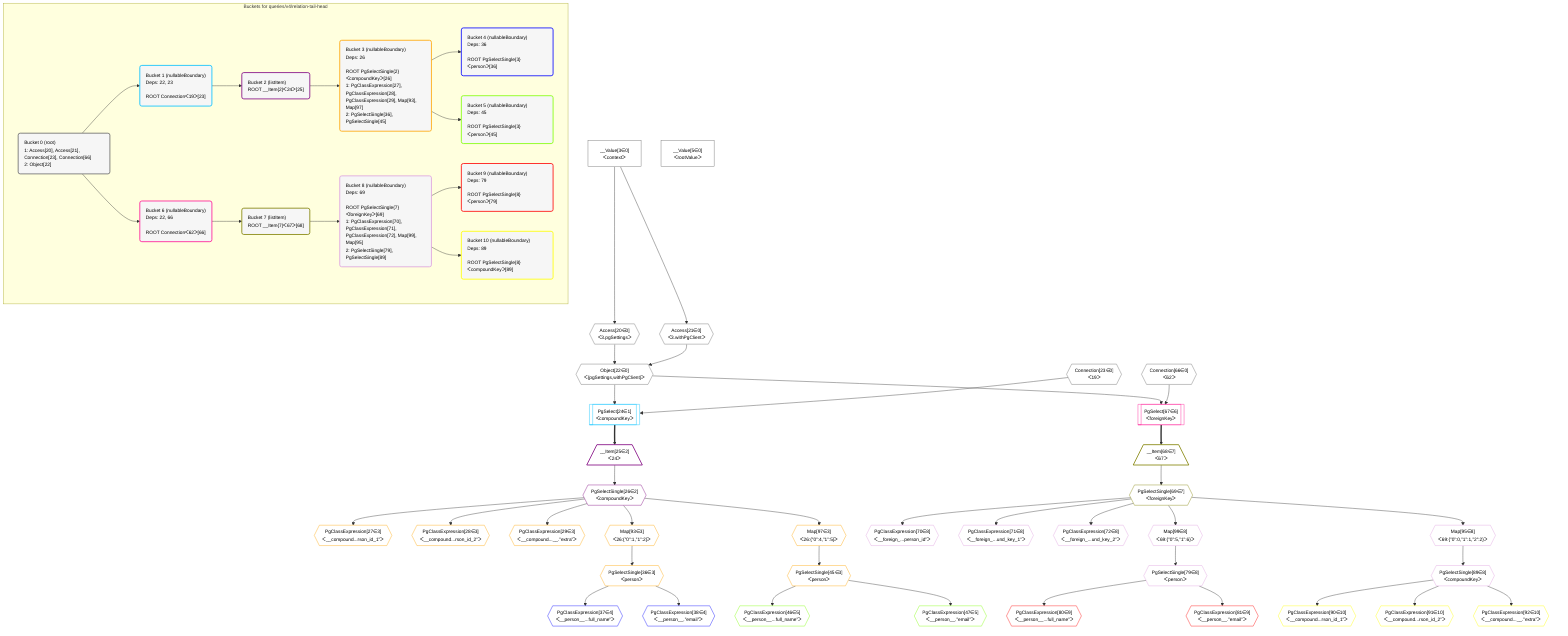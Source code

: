 %%{init: {'themeVariables': { 'fontSize': '12px'}}}%%
graph TD
    classDef path fill:#eee,stroke:#000,color:#000
    classDef plan fill:#fff,stroke-width:1px,color:#000
    classDef itemplan fill:#fff,stroke-width:2px,color:#000
    classDef unbatchedplan fill:#dff,stroke-width:1px,color:#000
    classDef sideeffectplan fill:#fcc,stroke-width:2px,color:#000
    classDef bucket fill:#f6f6f6,color:#000,stroke-width:2px,text-align:left


    %% define steps
    __Value3["__Value[3∈0]<br />ᐸcontextᐳ"]:::plan
    __Value5["__Value[5∈0]<br />ᐸrootValueᐳ"]:::plan
    Access20{{"Access[20∈0]<br />ᐸ3.pgSettingsᐳ"}}:::plan
    Access21{{"Access[21∈0]<br />ᐸ3.withPgClientᐳ"}}:::plan
    Object22{{"Object[22∈0]<br />ᐸ{pgSettings,withPgClient}ᐳ"}}:::plan
    Connection23{{"Connection[23∈0]<br />ᐸ19ᐳ"}}:::plan
    PgSelect24[["PgSelect[24∈1]<br />ᐸcompoundKeyᐳ"]]:::plan
    __Item25[/"__Item[25∈2]<br />ᐸ24ᐳ"\]:::itemplan
    PgSelectSingle26{{"PgSelectSingle[26∈2]<br />ᐸcompoundKeyᐳ"}}:::plan
    PgClassExpression27{{"PgClassExpression[27∈3]<br />ᐸ__compound...rson_id_1”ᐳ"}}:::plan
    PgClassExpression28{{"PgClassExpression[28∈3]<br />ᐸ__compound...rson_id_2”ᐳ"}}:::plan
    PgClassExpression29{{"PgClassExpression[29∈3]<br />ᐸ__compound...__.”extra”ᐳ"}}:::plan
    Map93{{"Map[93∈3]<br />ᐸ26:{”0”:1,”1”:2}ᐳ"}}:::plan
    PgSelectSingle36{{"PgSelectSingle[36∈3]<br />ᐸpersonᐳ"}}:::plan
    PgClassExpression37{{"PgClassExpression[37∈4]<br />ᐸ__person__...full_name”ᐳ"}}:::plan
    PgClassExpression38{{"PgClassExpression[38∈4]<br />ᐸ__person__.”email”ᐳ"}}:::plan
    Map97{{"Map[97∈3]<br />ᐸ26:{”0”:4,”1”:5}ᐳ"}}:::plan
    PgSelectSingle45{{"PgSelectSingle[45∈3]<br />ᐸpersonᐳ"}}:::plan
    PgClassExpression46{{"PgClassExpression[46∈5]<br />ᐸ__person__...full_name”ᐳ"}}:::plan
    PgClassExpression47{{"PgClassExpression[47∈5]<br />ᐸ__person__.”email”ᐳ"}}:::plan
    Connection66{{"Connection[66∈0]<br />ᐸ62ᐳ"}}:::plan
    PgSelect67[["PgSelect[67∈6]<br />ᐸforeignKeyᐳ"]]:::plan
    __Item68[/"__Item[68∈7]<br />ᐸ67ᐳ"\]:::itemplan
    PgSelectSingle69{{"PgSelectSingle[69∈7]<br />ᐸforeignKeyᐳ"}}:::plan
    PgClassExpression70{{"PgClassExpression[70∈8]<br />ᐸ__foreign_...person_id”ᐳ"}}:::plan
    PgClassExpression71{{"PgClassExpression[71∈8]<br />ᐸ__foreign_...und_key_1”ᐳ"}}:::plan
    PgClassExpression72{{"PgClassExpression[72∈8]<br />ᐸ__foreign_...und_key_2”ᐳ"}}:::plan
    Map99{{"Map[99∈8]<br />ᐸ69:{”0”:5,”1”:6}ᐳ"}}:::plan
    PgSelectSingle79{{"PgSelectSingle[79∈8]<br />ᐸpersonᐳ"}}:::plan
    PgClassExpression80{{"PgClassExpression[80∈9]<br />ᐸ__person__...full_name”ᐳ"}}:::plan
    PgClassExpression81{{"PgClassExpression[81∈9]<br />ᐸ__person__.”email”ᐳ"}}:::plan
    Map95{{"Map[95∈8]<br />ᐸ69:{”0”:0,”1”:1,”2”:2}ᐳ"}}:::plan
    PgSelectSingle89{{"PgSelectSingle[89∈8]<br />ᐸcompoundKeyᐳ"}}:::plan
    PgClassExpression90{{"PgClassExpression[90∈10]<br />ᐸ__compound...rson_id_1”ᐳ"}}:::plan
    PgClassExpression91{{"PgClassExpression[91∈10]<br />ᐸ__compound...rson_id_2”ᐳ"}}:::plan
    PgClassExpression92{{"PgClassExpression[92∈10]<br />ᐸ__compound...__.”extra”ᐳ"}}:::plan

    %% plan dependencies
    __Value3 --> Access20
    __Value3 --> Access21
    Access20 & Access21 --> Object22
    Object22 & Connection23 --> PgSelect24
    PgSelect24 ==> __Item25
    __Item25 --> PgSelectSingle26
    PgSelectSingle26 --> PgClassExpression27
    PgSelectSingle26 --> PgClassExpression28
    PgSelectSingle26 --> PgClassExpression29
    PgSelectSingle26 --> Map93
    Map93 --> PgSelectSingle36
    PgSelectSingle36 --> PgClassExpression37
    PgSelectSingle36 --> PgClassExpression38
    PgSelectSingle26 --> Map97
    Map97 --> PgSelectSingle45
    PgSelectSingle45 --> PgClassExpression46
    PgSelectSingle45 --> PgClassExpression47
    Object22 & Connection66 --> PgSelect67
    PgSelect67 ==> __Item68
    __Item68 --> PgSelectSingle69
    PgSelectSingle69 --> PgClassExpression70
    PgSelectSingle69 --> PgClassExpression71
    PgSelectSingle69 --> PgClassExpression72
    PgSelectSingle69 --> Map99
    Map99 --> PgSelectSingle79
    PgSelectSingle79 --> PgClassExpression80
    PgSelectSingle79 --> PgClassExpression81
    PgSelectSingle69 --> Map95
    Map95 --> PgSelectSingle89
    PgSelectSingle89 --> PgClassExpression90
    PgSelectSingle89 --> PgClassExpression91
    PgSelectSingle89 --> PgClassExpression92

    subgraph "Buckets for queries/v4/relation-tail-head"
    Bucket0("Bucket 0 (root)<br />1: Access[20], Access[21], Connection[23], Connection[66]<br />2: Object[22]"):::bucket
    classDef bucket0 stroke:#696969
    class Bucket0,__Value3,__Value5,Access20,Access21,Object22,Connection23,Connection66 bucket0
    Bucket1("Bucket 1 (nullableBoundary)<br />Deps: 22, 23<br /><br />ROOT Connectionᐸ19ᐳ[23]"):::bucket
    classDef bucket1 stroke:#00bfff
    class Bucket1,PgSelect24 bucket1
    Bucket2("Bucket 2 (listItem)<br />ROOT __Item{2}ᐸ24ᐳ[25]"):::bucket
    classDef bucket2 stroke:#7f007f
    class Bucket2,__Item25,PgSelectSingle26 bucket2
    Bucket3("Bucket 3 (nullableBoundary)<br />Deps: 26<br /><br />ROOT PgSelectSingle{2}ᐸcompoundKeyᐳ[26]<br />1: PgClassExpression[27], PgClassExpression[28], PgClassExpression[29], Map[93], Map[97]<br />2: PgSelectSingle[36], PgSelectSingle[45]"):::bucket
    classDef bucket3 stroke:#ffa500
    class Bucket3,PgClassExpression27,PgClassExpression28,PgClassExpression29,PgSelectSingle36,PgSelectSingle45,Map93,Map97 bucket3
    Bucket4("Bucket 4 (nullableBoundary)<br />Deps: 36<br /><br />ROOT PgSelectSingle{3}ᐸpersonᐳ[36]"):::bucket
    classDef bucket4 stroke:#0000ff
    class Bucket4,PgClassExpression37,PgClassExpression38 bucket4
    Bucket5("Bucket 5 (nullableBoundary)<br />Deps: 45<br /><br />ROOT PgSelectSingle{3}ᐸpersonᐳ[45]"):::bucket
    classDef bucket5 stroke:#7fff00
    class Bucket5,PgClassExpression46,PgClassExpression47 bucket5
    Bucket6("Bucket 6 (nullableBoundary)<br />Deps: 22, 66<br /><br />ROOT Connectionᐸ62ᐳ[66]"):::bucket
    classDef bucket6 stroke:#ff1493
    class Bucket6,PgSelect67 bucket6
    Bucket7("Bucket 7 (listItem)<br />ROOT __Item{7}ᐸ67ᐳ[68]"):::bucket
    classDef bucket7 stroke:#808000
    class Bucket7,__Item68,PgSelectSingle69 bucket7
    Bucket8("Bucket 8 (nullableBoundary)<br />Deps: 69<br /><br />ROOT PgSelectSingle{7}ᐸforeignKeyᐳ[69]<br />1: PgClassExpression[70], PgClassExpression[71], PgClassExpression[72], Map[99], Map[95]<br />2: PgSelectSingle[79], PgSelectSingle[89]"):::bucket
    classDef bucket8 stroke:#dda0dd
    class Bucket8,PgClassExpression70,PgClassExpression71,PgClassExpression72,PgSelectSingle79,PgSelectSingle89,Map95,Map99 bucket8
    Bucket9("Bucket 9 (nullableBoundary)<br />Deps: 79<br /><br />ROOT PgSelectSingle{8}ᐸpersonᐳ[79]"):::bucket
    classDef bucket9 stroke:#ff0000
    class Bucket9,PgClassExpression80,PgClassExpression81 bucket9
    Bucket10("Bucket 10 (nullableBoundary)<br />Deps: 89<br /><br />ROOT PgSelectSingle{8}ᐸcompoundKeyᐳ[89]"):::bucket
    classDef bucket10 stroke:#ffff00
    class Bucket10,PgClassExpression90,PgClassExpression91,PgClassExpression92 bucket10
    Bucket0 --> Bucket1 & Bucket6
    Bucket1 --> Bucket2
    Bucket2 --> Bucket3
    Bucket3 --> Bucket4 & Bucket5
    Bucket6 --> Bucket7
    Bucket7 --> Bucket8
    Bucket8 --> Bucket9 & Bucket10
    end